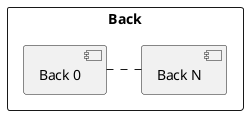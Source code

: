 @startuml
skinparam backgroundColor transparent

rectangle "Back" as b {
    component "Back 0" as b0
    component "Back N" as bN
}

b0 . bN
@enduml
